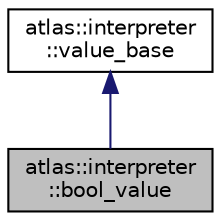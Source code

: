 digraph "atlas::interpreter::bool_value"
{
  edge [fontname="Helvetica",fontsize="10",labelfontname="Helvetica",labelfontsize="10"];
  node [fontname="Helvetica",fontsize="10",shape=record];
  Node1 [label="atlas::interpreter\l::bool_value",height=0.2,width=0.4,color="black", fillcolor="grey75", style="filled", fontcolor="black"];
  Node2 -> Node1 [dir="back",color="midnightblue",fontsize="10",style="solid",fontname="Helvetica"];
  Node2 [label="atlas::interpreter\l::value_base",height=0.2,width=0.4,color="black", fillcolor="white", style="filled",URL="$structatlas_1_1interpreter_1_1value__base.html"];
}
